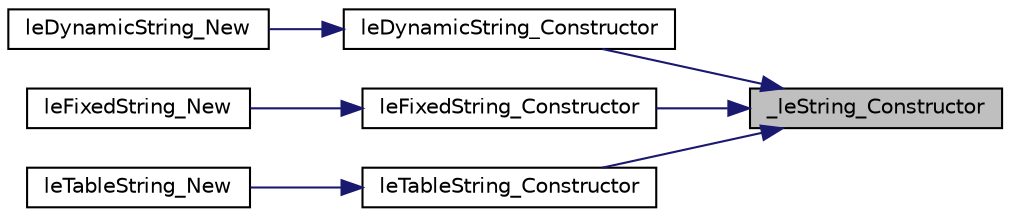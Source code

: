 digraph "_leString_Constructor"
{
 // LATEX_PDF_SIZE
  edge [fontname="Helvetica",fontsize="10",labelfontname="Helvetica",labelfontsize="10"];
  node [fontname="Helvetica",fontsize="10",shape=record];
  rankdir="RL";
  Node1 [label="_leString_Constructor",height=0.2,width=0.4,color="black", fillcolor="grey75", style="filled", fontcolor="black",tooltip=" "];
  Node1 -> Node2 [dir="back",color="midnightblue",fontsize="10",style="solid",fontname="Helvetica"];
  Node2 [label="leDynamicString_Constructor",height=0.2,width=0.4,color="black", fillcolor="white", style="filled",URL="$legato__dynamicstring_8h.html#a28ff8313fef68effa88a7bf8a471383e",tooltip=" "];
  Node2 -> Node3 [dir="back",color="midnightblue",fontsize="10",style="solid",fontname="Helvetica"];
  Node3 [label="leDynamicString_New",height=0.2,width=0.4,color="black", fillcolor="white", style="filled",URL="$legato__dynamicstring_8h.html#a1152f1cc32e54bb5588a4b0e58c2376c",tooltip=" "];
  Node1 -> Node4 [dir="back",color="midnightblue",fontsize="10",style="solid",fontname="Helvetica"];
  Node4 [label="leFixedString_Constructor",height=0.2,width=0.4,color="black", fillcolor="white", style="filled",URL="$legato__fixedstring_8h.html#aadc5e6e1d8fcf5403bbc031b82be3dad",tooltip=" "];
  Node4 -> Node5 [dir="back",color="midnightblue",fontsize="10",style="solid",fontname="Helvetica"];
  Node5 [label="leFixedString_New",height=0.2,width=0.4,color="black", fillcolor="white", style="filled",URL="$legato__fixedstring_8h.html#ac061c4ad39ed6843d06ac23afd2ee4c0",tooltip=" "];
  Node1 -> Node6 [dir="back",color="midnightblue",fontsize="10",style="solid",fontname="Helvetica"];
  Node6 [label="leTableString_Constructor",height=0.2,width=0.4,color="black", fillcolor="white", style="filled",URL="$legato__tablestring_8h.html#a6939bdb5fb365d9e35e38b76c6f490c0",tooltip=" "];
  Node6 -> Node7 [dir="back",color="midnightblue",fontsize="10",style="solid",fontname="Helvetica"];
  Node7 [label="leTableString_New",height=0.2,width=0.4,color="black", fillcolor="white", style="filled",URL="$legato__tablestring_8h.html#ac15e731dfc0fce5cd25ae48759b2a82f",tooltip=" "];
}
